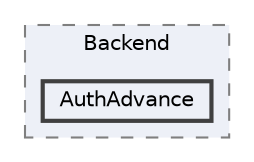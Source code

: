 digraph "app/Http/Controllers/Subdomain/Backend/AuthAdvance"
{
 // LATEX_PDF_SIZE
  bgcolor="transparent";
  edge [fontname=Helvetica,fontsize=10,labelfontname=Helvetica,labelfontsize=10];
  node [fontname=Helvetica,fontsize=10,shape=box,height=0.2,width=0.4];
  compound=true
  subgraph clusterdir_a56ca74a6ddf251f80831f10be4a7461 {
    graph [ bgcolor="#edf0f7", pencolor="grey50", label="Backend", fontname=Helvetica,fontsize=10 style="filled,dashed", URL="dir_a56ca74a6ddf251f80831f10be4a7461.html",tooltip=""]
  dir_0e0151cd890320e4fd2093ea88055890 [label="AuthAdvance", fillcolor="#edf0f7", color="grey25", style="filled,bold", URL="dir_0e0151cd890320e4fd2093ea88055890.html",tooltip=""];
  }
}
